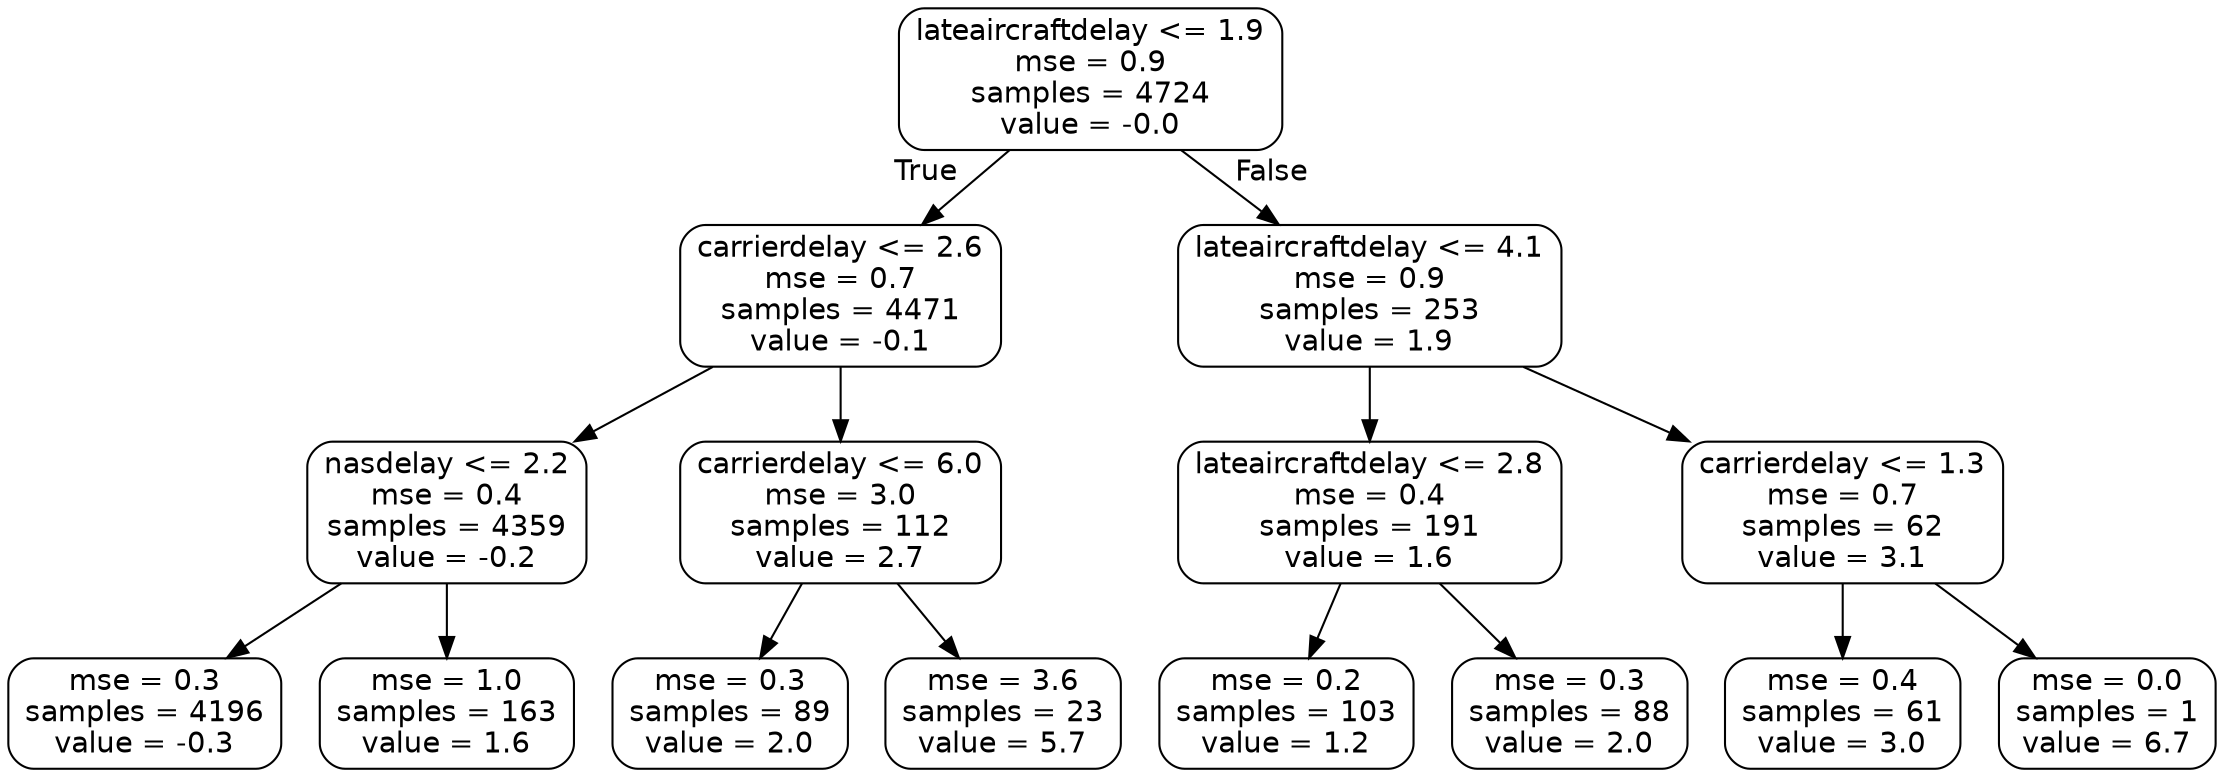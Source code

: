 digraph Tree {
node [shape=box, style="rounded", color="black", fontname=helvetica] ;
edge [fontname=helvetica] ;
0 [label="lateaircraftdelay <= 1.9\nmse = 0.9\nsamples = 4724\nvalue = -0.0"] ;
1 [label="carrierdelay <= 2.6\nmse = 0.7\nsamples = 4471\nvalue = -0.1"] ;
0 -> 1 [labeldistance=2.5, labelangle=45, headlabel="True"] ;
2 [label="nasdelay <= 2.2\nmse = 0.4\nsamples = 4359\nvalue = -0.2"] ;
1 -> 2 ;
3 [label="mse = 0.3\nsamples = 4196\nvalue = -0.3"] ;
2 -> 3 ;
4 [label="mse = 1.0\nsamples = 163\nvalue = 1.6"] ;
2 -> 4 ;
5 [label="carrierdelay <= 6.0\nmse = 3.0\nsamples = 112\nvalue = 2.7"] ;
1 -> 5 ;
6 [label="mse = 0.3\nsamples = 89\nvalue = 2.0"] ;
5 -> 6 ;
7 [label="mse = 3.6\nsamples = 23\nvalue = 5.7"] ;
5 -> 7 ;
8 [label="lateaircraftdelay <= 4.1\nmse = 0.9\nsamples = 253\nvalue = 1.9"] ;
0 -> 8 [labeldistance=2.5, labelangle=-45, headlabel="False"] ;
9 [label="lateaircraftdelay <= 2.8\nmse = 0.4\nsamples = 191\nvalue = 1.6"] ;
8 -> 9 ;
10 [label="mse = 0.2\nsamples = 103\nvalue = 1.2"] ;
9 -> 10 ;
11 [label="mse = 0.3\nsamples = 88\nvalue = 2.0"] ;
9 -> 11 ;
12 [label="carrierdelay <= 1.3\nmse = 0.7\nsamples = 62\nvalue = 3.1"] ;
8 -> 12 ;
13 [label="mse = 0.4\nsamples = 61\nvalue = 3.0"] ;
12 -> 13 ;
14 [label="mse = 0.0\nsamples = 1\nvalue = 6.7"] ;
12 -> 14 ;
}
